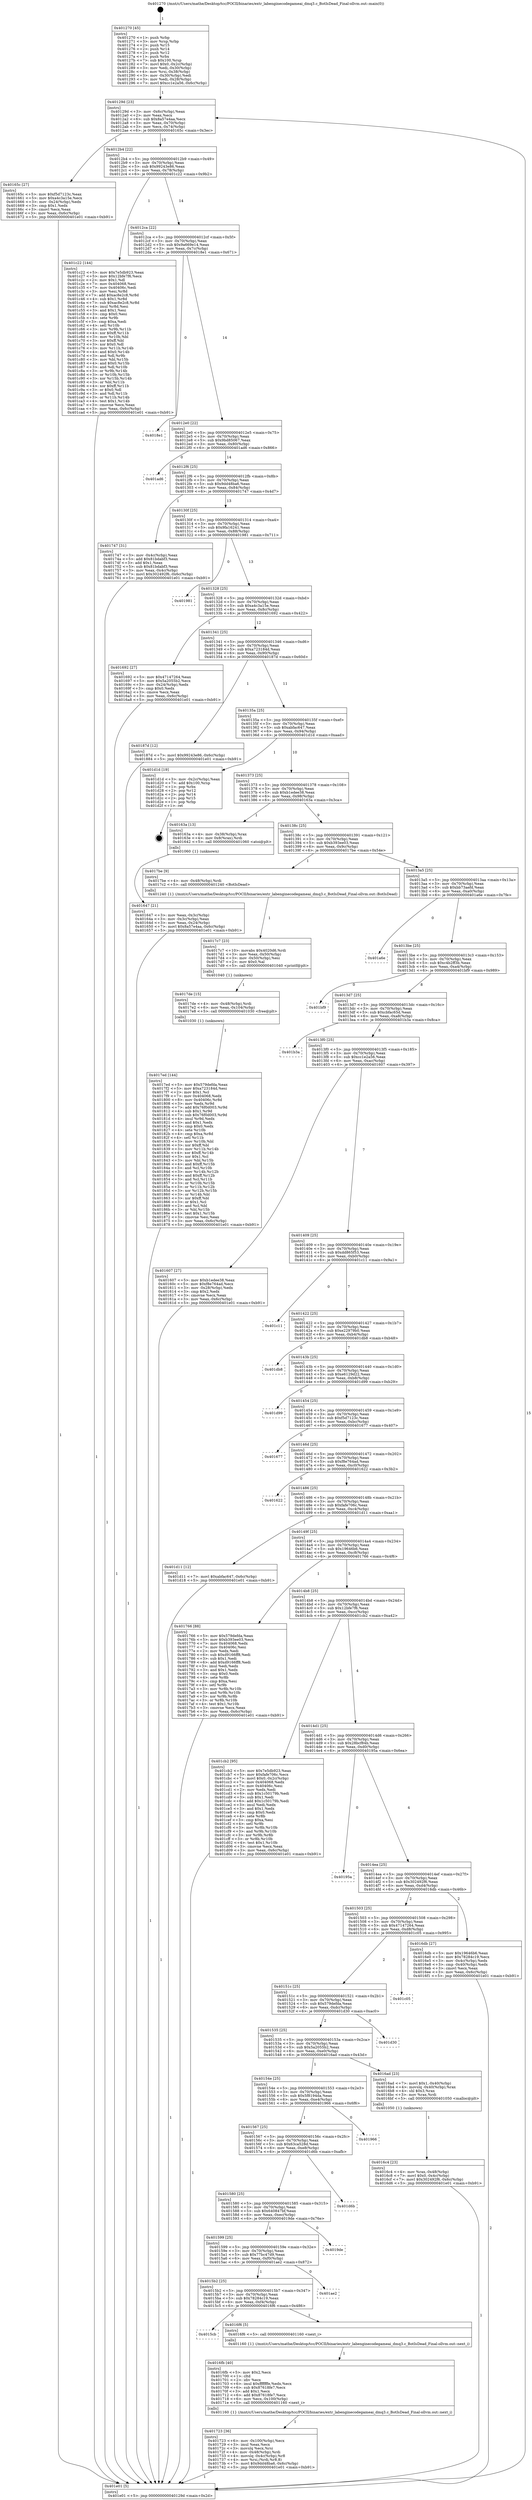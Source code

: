 digraph "0x401270" {
  label = "0x401270 (/mnt/c/Users/mathe/Desktop/tcc/POCII/binaries/extr_labenginecodegameai_dmq3.c_BotIsDead_Final-ollvm.out::main(0))"
  labelloc = "t"
  node[shape=record]

  Entry [label="",width=0.3,height=0.3,shape=circle,fillcolor=black,style=filled]
  "0x40129d" [label="{
     0x40129d [23]\l
     | [instrs]\l
     &nbsp;&nbsp;0x40129d \<+3\>: mov -0x6c(%rbp),%eax\l
     &nbsp;&nbsp;0x4012a0 \<+2\>: mov %eax,%ecx\l
     &nbsp;&nbsp;0x4012a2 \<+6\>: sub $0x8a57e4aa,%ecx\l
     &nbsp;&nbsp;0x4012a8 \<+3\>: mov %eax,-0x70(%rbp)\l
     &nbsp;&nbsp;0x4012ab \<+3\>: mov %ecx,-0x74(%rbp)\l
     &nbsp;&nbsp;0x4012ae \<+6\>: je 000000000040165c \<main+0x3ec\>\l
  }"]
  "0x40165c" [label="{
     0x40165c [27]\l
     | [instrs]\l
     &nbsp;&nbsp;0x40165c \<+5\>: mov $0xf5d7123c,%eax\l
     &nbsp;&nbsp;0x401661 \<+5\>: mov $0xa4c3a15e,%ecx\l
     &nbsp;&nbsp;0x401666 \<+3\>: mov -0x24(%rbp),%edx\l
     &nbsp;&nbsp;0x401669 \<+3\>: cmp $0x1,%edx\l
     &nbsp;&nbsp;0x40166c \<+3\>: cmovl %ecx,%eax\l
     &nbsp;&nbsp;0x40166f \<+3\>: mov %eax,-0x6c(%rbp)\l
     &nbsp;&nbsp;0x401672 \<+5\>: jmp 0000000000401e01 \<main+0xb91\>\l
  }"]
  "0x4012b4" [label="{
     0x4012b4 [22]\l
     | [instrs]\l
     &nbsp;&nbsp;0x4012b4 \<+5\>: jmp 00000000004012b9 \<main+0x49\>\l
     &nbsp;&nbsp;0x4012b9 \<+3\>: mov -0x70(%rbp),%eax\l
     &nbsp;&nbsp;0x4012bc \<+5\>: sub $0x99243e86,%eax\l
     &nbsp;&nbsp;0x4012c1 \<+3\>: mov %eax,-0x78(%rbp)\l
     &nbsp;&nbsp;0x4012c4 \<+6\>: je 0000000000401c22 \<main+0x9b2\>\l
  }"]
  Exit [label="",width=0.3,height=0.3,shape=circle,fillcolor=black,style=filled,peripheries=2]
  "0x401c22" [label="{
     0x401c22 [144]\l
     | [instrs]\l
     &nbsp;&nbsp;0x401c22 \<+5\>: mov $0x7e5db923,%eax\l
     &nbsp;&nbsp;0x401c27 \<+5\>: mov $0x12bfe7f6,%ecx\l
     &nbsp;&nbsp;0x401c2c \<+2\>: mov $0x1,%dl\l
     &nbsp;&nbsp;0x401c2e \<+7\>: mov 0x404068,%esi\l
     &nbsp;&nbsp;0x401c35 \<+7\>: mov 0x40406c,%edi\l
     &nbsp;&nbsp;0x401c3c \<+3\>: mov %esi,%r8d\l
     &nbsp;&nbsp;0x401c3f \<+7\>: add $0xac8e2c8,%r8d\l
     &nbsp;&nbsp;0x401c46 \<+4\>: sub $0x1,%r8d\l
     &nbsp;&nbsp;0x401c4a \<+7\>: sub $0xac8e2c8,%r8d\l
     &nbsp;&nbsp;0x401c51 \<+4\>: imul %r8d,%esi\l
     &nbsp;&nbsp;0x401c55 \<+3\>: and $0x1,%esi\l
     &nbsp;&nbsp;0x401c58 \<+3\>: cmp $0x0,%esi\l
     &nbsp;&nbsp;0x401c5b \<+4\>: sete %r9b\l
     &nbsp;&nbsp;0x401c5f \<+3\>: cmp $0xa,%edi\l
     &nbsp;&nbsp;0x401c62 \<+4\>: setl %r10b\l
     &nbsp;&nbsp;0x401c66 \<+3\>: mov %r9b,%r11b\l
     &nbsp;&nbsp;0x401c69 \<+4\>: xor $0xff,%r11b\l
     &nbsp;&nbsp;0x401c6d \<+3\>: mov %r10b,%bl\l
     &nbsp;&nbsp;0x401c70 \<+3\>: xor $0xff,%bl\l
     &nbsp;&nbsp;0x401c73 \<+3\>: xor $0x0,%dl\l
     &nbsp;&nbsp;0x401c76 \<+3\>: mov %r11b,%r14b\l
     &nbsp;&nbsp;0x401c79 \<+4\>: and $0x0,%r14b\l
     &nbsp;&nbsp;0x401c7d \<+3\>: and %dl,%r9b\l
     &nbsp;&nbsp;0x401c80 \<+3\>: mov %bl,%r15b\l
     &nbsp;&nbsp;0x401c83 \<+4\>: and $0x0,%r15b\l
     &nbsp;&nbsp;0x401c87 \<+3\>: and %dl,%r10b\l
     &nbsp;&nbsp;0x401c8a \<+3\>: or %r9b,%r14b\l
     &nbsp;&nbsp;0x401c8d \<+3\>: or %r10b,%r15b\l
     &nbsp;&nbsp;0x401c90 \<+3\>: xor %r15b,%r14b\l
     &nbsp;&nbsp;0x401c93 \<+3\>: or %bl,%r11b\l
     &nbsp;&nbsp;0x401c96 \<+4\>: xor $0xff,%r11b\l
     &nbsp;&nbsp;0x401c9a \<+3\>: or $0x0,%dl\l
     &nbsp;&nbsp;0x401c9d \<+3\>: and %dl,%r11b\l
     &nbsp;&nbsp;0x401ca0 \<+3\>: or %r11b,%r14b\l
     &nbsp;&nbsp;0x401ca3 \<+4\>: test $0x1,%r14b\l
     &nbsp;&nbsp;0x401ca7 \<+3\>: cmovne %ecx,%eax\l
     &nbsp;&nbsp;0x401caa \<+3\>: mov %eax,-0x6c(%rbp)\l
     &nbsp;&nbsp;0x401cad \<+5\>: jmp 0000000000401e01 \<main+0xb91\>\l
  }"]
  "0x4012ca" [label="{
     0x4012ca [22]\l
     | [instrs]\l
     &nbsp;&nbsp;0x4012ca \<+5\>: jmp 00000000004012cf \<main+0x5f\>\l
     &nbsp;&nbsp;0x4012cf \<+3\>: mov -0x70(%rbp),%eax\l
     &nbsp;&nbsp;0x4012d2 \<+5\>: sub $0x9a669e14,%eax\l
     &nbsp;&nbsp;0x4012d7 \<+3\>: mov %eax,-0x7c(%rbp)\l
     &nbsp;&nbsp;0x4012da \<+6\>: je 00000000004018e1 \<main+0x671\>\l
  }"]
  "0x4017ed" [label="{
     0x4017ed [144]\l
     | [instrs]\l
     &nbsp;&nbsp;0x4017ed \<+5\>: mov $0x579defda,%eax\l
     &nbsp;&nbsp;0x4017f2 \<+5\>: mov $0xa723184d,%esi\l
     &nbsp;&nbsp;0x4017f7 \<+2\>: mov $0x1,%cl\l
     &nbsp;&nbsp;0x4017f9 \<+7\>: mov 0x404068,%edx\l
     &nbsp;&nbsp;0x401800 \<+8\>: mov 0x40406c,%r8d\l
     &nbsp;&nbsp;0x401808 \<+3\>: mov %edx,%r9d\l
     &nbsp;&nbsp;0x40180b \<+7\>: add $0x76f0d003,%r9d\l
     &nbsp;&nbsp;0x401812 \<+4\>: sub $0x1,%r9d\l
     &nbsp;&nbsp;0x401816 \<+7\>: sub $0x76f0d003,%r9d\l
     &nbsp;&nbsp;0x40181d \<+4\>: imul %r9d,%edx\l
     &nbsp;&nbsp;0x401821 \<+3\>: and $0x1,%edx\l
     &nbsp;&nbsp;0x401824 \<+3\>: cmp $0x0,%edx\l
     &nbsp;&nbsp;0x401827 \<+4\>: sete %r10b\l
     &nbsp;&nbsp;0x40182b \<+4\>: cmp $0xa,%r8d\l
     &nbsp;&nbsp;0x40182f \<+4\>: setl %r11b\l
     &nbsp;&nbsp;0x401833 \<+3\>: mov %r10b,%bl\l
     &nbsp;&nbsp;0x401836 \<+3\>: xor $0xff,%bl\l
     &nbsp;&nbsp;0x401839 \<+3\>: mov %r11b,%r14b\l
     &nbsp;&nbsp;0x40183c \<+4\>: xor $0xff,%r14b\l
     &nbsp;&nbsp;0x401840 \<+3\>: xor $0x1,%cl\l
     &nbsp;&nbsp;0x401843 \<+3\>: mov %bl,%r15b\l
     &nbsp;&nbsp;0x401846 \<+4\>: and $0xff,%r15b\l
     &nbsp;&nbsp;0x40184a \<+3\>: and %cl,%r10b\l
     &nbsp;&nbsp;0x40184d \<+3\>: mov %r14b,%r12b\l
     &nbsp;&nbsp;0x401850 \<+4\>: and $0xff,%r12b\l
     &nbsp;&nbsp;0x401854 \<+3\>: and %cl,%r11b\l
     &nbsp;&nbsp;0x401857 \<+3\>: or %r10b,%r15b\l
     &nbsp;&nbsp;0x40185a \<+3\>: or %r11b,%r12b\l
     &nbsp;&nbsp;0x40185d \<+3\>: xor %r12b,%r15b\l
     &nbsp;&nbsp;0x401860 \<+3\>: or %r14b,%bl\l
     &nbsp;&nbsp;0x401863 \<+3\>: xor $0xff,%bl\l
     &nbsp;&nbsp;0x401866 \<+3\>: or $0x1,%cl\l
     &nbsp;&nbsp;0x401869 \<+2\>: and %cl,%bl\l
     &nbsp;&nbsp;0x40186b \<+3\>: or %bl,%r15b\l
     &nbsp;&nbsp;0x40186e \<+4\>: test $0x1,%r15b\l
     &nbsp;&nbsp;0x401872 \<+3\>: cmovne %esi,%eax\l
     &nbsp;&nbsp;0x401875 \<+3\>: mov %eax,-0x6c(%rbp)\l
     &nbsp;&nbsp;0x401878 \<+5\>: jmp 0000000000401e01 \<main+0xb91\>\l
  }"]
  "0x4018e1" [label="{
     0x4018e1\l
  }", style=dashed]
  "0x4012e0" [label="{
     0x4012e0 [22]\l
     | [instrs]\l
     &nbsp;&nbsp;0x4012e0 \<+5\>: jmp 00000000004012e5 \<main+0x75\>\l
     &nbsp;&nbsp;0x4012e5 \<+3\>: mov -0x70(%rbp),%eax\l
     &nbsp;&nbsp;0x4012e8 \<+5\>: sub $0x9bd85067,%eax\l
     &nbsp;&nbsp;0x4012ed \<+3\>: mov %eax,-0x80(%rbp)\l
     &nbsp;&nbsp;0x4012f0 \<+6\>: je 0000000000401ad6 \<main+0x866\>\l
  }"]
  "0x4017de" [label="{
     0x4017de [15]\l
     | [instrs]\l
     &nbsp;&nbsp;0x4017de \<+4\>: mov -0x48(%rbp),%rdi\l
     &nbsp;&nbsp;0x4017e2 \<+6\>: mov %eax,-0x104(%rbp)\l
     &nbsp;&nbsp;0x4017e8 \<+5\>: call 0000000000401030 \<free@plt\>\l
     | [calls]\l
     &nbsp;&nbsp;0x401030 \{1\} (unknown)\l
  }"]
  "0x401ad6" [label="{
     0x401ad6\l
  }", style=dashed]
  "0x4012f6" [label="{
     0x4012f6 [25]\l
     | [instrs]\l
     &nbsp;&nbsp;0x4012f6 \<+5\>: jmp 00000000004012fb \<main+0x8b\>\l
     &nbsp;&nbsp;0x4012fb \<+3\>: mov -0x70(%rbp),%eax\l
     &nbsp;&nbsp;0x4012fe \<+5\>: sub $0x9dd48ba6,%eax\l
     &nbsp;&nbsp;0x401303 \<+6\>: mov %eax,-0x84(%rbp)\l
     &nbsp;&nbsp;0x401309 \<+6\>: je 0000000000401747 \<main+0x4d7\>\l
  }"]
  "0x4017c7" [label="{
     0x4017c7 [23]\l
     | [instrs]\l
     &nbsp;&nbsp;0x4017c7 \<+10\>: movabs $0x4020d6,%rdi\l
     &nbsp;&nbsp;0x4017d1 \<+3\>: mov %eax,-0x50(%rbp)\l
     &nbsp;&nbsp;0x4017d4 \<+3\>: mov -0x50(%rbp),%esi\l
     &nbsp;&nbsp;0x4017d7 \<+2\>: mov $0x0,%al\l
     &nbsp;&nbsp;0x4017d9 \<+5\>: call 0000000000401040 \<printf@plt\>\l
     | [calls]\l
     &nbsp;&nbsp;0x401040 \{1\} (unknown)\l
  }"]
  "0x401747" [label="{
     0x401747 [31]\l
     | [instrs]\l
     &nbsp;&nbsp;0x401747 \<+3\>: mov -0x4c(%rbp),%eax\l
     &nbsp;&nbsp;0x40174a \<+5\>: add $0x81bdabf3,%eax\l
     &nbsp;&nbsp;0x40174f \<+3\>: add $0x1,%eax\l
     &nbsp;&nbsp;0x401752 \<+5\>: sub $0x81bdabf3,%eax\l
     &nbsp;&nbsp;0x401757 \<+3\>: mov %eax,-0x4c(%rbp)\l
     &nbsp;&nbsp;0x40175a \<+7\>: movl $0x302492f6,-0x6c(%rbp)\l
     &nbsp;&nbsp;0x401761 \<+5\>: jmp 0000000000401e01 \<main+0xb91\>\l
  }"]
  "0x40130f" [label="{
     0x40130f [25]\l
     | [instrs]\l
     &nbsp;&nbsp;0x40130f \<+5\>: jmp 0000000000401314 \<main+0xa4\>\l
     &nbsp;&nbsp;0x401314 \<+3\>: mov -0x70(%rbp),%eax\l
     &nbsp;&nbsp;0x401317 \<+5\>: sub $0x9fa16241,%eax\l
     &nbsp;&nbsp;0x40131c \<+6\>: mov %eax,-0x88(%rbp)\l
     &nbsp;&nbsp;0x401322 \<+6\>: je 0000000000401981 \<main+0x711\>\l
  }"]
  "0x401723" [label="{
     0x401723 [36]\l
     | [instrs]\l
     &nbsp;&nbsp;0x401723 \<+6\>: mov -0x100(%rbp),%ecx\l
     &nbsp;&nbsp;0x401729 \<+3\>: imul %eax,%ecx\l
     &nbsp;&nbsp;0x40172c \<+3\>: movslq %ecx,%rsi\l
     &nbsp;&nbsp;0x40172f \<+4\>: mov -0x48(%rbp),%rdi\l
     &nbsp;&nbsp;0x401733 \<+4\>: movslq -0x4c(%rbp),%r8\l
     &nbsp;&nbsp;0x401737 \<+4\>: mov %rsi,(%rdi,%r8,8)\l
     &nbsp;&nbsp;0x40173b \<+7\>: movl $0x9dd48ba6,-0x6c(%rbp)\l
     &nbsp;&nbsp;0x401742 \<+5\>: jmp 0000000000401e01 \<main+0xb91\>\l
  }"]
  "0x401981" [label="{
     0x401981\l
  }", style=dashed]
  "0x401328" [label="{
     0x401328 [25]\l
     | [instrs]\l
     &nbsp;&nbsp;0x401328 \<+5\>: jmp 000000000040132d \<main+0xbd\>\l
     &nbsp;&nbsp;0x40132d \<+3\>: mov -0x70(%rbp),%eax\l
     &nbsp;&nbsp;0x401330 \<+5\>: sub $0xa4c3a15e,%eax\l
     &nbsp;&nbsp;0x401335 \<+6\>: mov %eax,-0x8c(%rbp)\l
     &nbsp;&nbsp;0x40133b \<+6\>: je 0000000000401692 \<main+0x422\>\l
  }"]
  "0x4016fb" [label="{
     0x4016fb [40]\l
     | [instrs]\l
     &nbsp;&nbsp;0x4016fb \<+5\>: mov $0x2,%ecx\l
     &nbsp;&nbsp;0x401700 \<+1\>: cltd\l
     &nbsp;&nbsp;0x401701 \<+2\>: idiv %ecx\l
     &nbsp;&nbsp;0x401703 \<+6\>: imul $0xfffffffe,%edx,%ecx\l
     &nbsp;&nbsp;0x401709 \<+6\>: sub $0x87618fe7,%ecx\l
     &nbsp;&nbsp;0x40170f \<+3\>: add $0x1,%ecx\l
     &nbsp;&nbsp;0x401712 \<+6\>: add $0x87618fe7,%ecx\l
     &nbsp;&nbsp;0x401718 \<+6\>: mov %ecx,-0x100(%rbp)\l
     &nbsp;&nbsp;0x40171e \<+5\>: call 0000000000401160 \<next_i\>\l
     | [calls]\l
     &nbsp;&nbsp;0x401160 \{1\} (/mnt/c/Users/mathe/Desktop/tcc/POCII/binaries/extr_labenginecodegameai_dmq3.c_BotIsDead_Final-ollvm.out::next_i)\l
  }"]
  "0x401692" [label="{
     0x401692 [27]\l
     | [instrs]\l
     &nbsp;&nbsp;0x401692 \<+5\>: mov $0x47147264,%eax\l
     &nbsp;&nbsp;0x401697 \<+5\>: mov $0x5a2055b2,%ecx\l
     &nbsp;&nbsp;0x40169c \<+3\>: mov -0x24(%rbp),%edx\l
     &nbsp;&nbsp;0x40169f \<+3\>: cmp $0x0,%edx\l
     &nbsp;&nbsp;0x4016a2 \<+3\>: cmove %ecx,%eax\l
     &nbsp;&nbsp;0x4016a5 \<+3\>: mov %eax,-0x6c(%rbp)\l
     &nbsp;&nbsp;0x4016a8 \<+5\>: jmp 0000000000401e01 \<main+0xb91\>\l
  }"]
  "0x401341" [label="{
     0x401341 [25]\l
     | [instrs]\l
     &nbsp;&nbsp;0x401341 \<+5\>: jmp 0000000000401346 \<main+0xd6\>\l
     &nbsp;&nbsp;0x401346 \<+3\>: mov -0x70(%rbp),%eax\l
     &nbsp;&nbsp;0x401349 \<+5\>: sub $0xa723184d,%eax\l
     &nbsp;&nbsp;0x40134e \<+6\>: mov %eax,-0x90(%rbp)\l
     &nbsp;&nbsp;0x401354 \<+6\>: je 000000000040187d \<main+0x60d\>\l
  }"]
  "0x4015cb" [label="{
     0x4015cb\l
  }", style=dashed]
  "0x40187d" [label="{
     0x40187d [12]\l
     | [instrs]\l
     &nbsp;&nbsp;0x40187d \<+7\>: movl $0x99243e86,-0x6c(%rbp)\l
     &nbsp;&nbsp;0x401884 \<+5\>: jmp 0000000000401e01 \<main+0xb91\>\l
  }"]
  "0x40135a" [label="{
     0x40135a [25]\l
     | [instrs]\l
     &nbsp;&nbsp;0x40135a \<+5\>: jmp 000000000040135f \<main+0xef\>\l
     &nbsp;&nbsp;0x40135f \<+3\>: mov -0x70(%rbp),%eax\l
     &nbsp;&nbsp;0x401362 \<+5\>: sub $0xabfac647,%eax\l
     &nbsp;&nbsp;0x401367 \<+6\>: mov %eax,-0x94(%rbp)\l
     &nbsp;&nbsp;0x40136d \<+6\>: je 0000000000401d1d \<main+0xaad\>\l
  }"]
  "0x4016f6" [label="{
     0x4016f6 [5]\l
     | [instrs]\l
     &nbsp;&nbsp;0x4016f6 \<+5\>: call 0000000000401160 \<next_i\>\l
     | [calls]\l
     &nbsp;&nbsp;0x401160 \{1\} (/mnt/c/Users/mathe/Desktop/tcc/POCII/binaries/extr_labenginecodegameai_dmq3.c_BotIsDead_Final-ollvm.out::next_i)\l
  }"]
  "0x401d1d" [label="{
     0x401d1d [19]\l
     | [instrs]\l
     &nbsp;&nbsp;0x401d1d \<+3\>: mov -0x2c(%rbp),%eax\l
     &nbsp;&nbsp;0x401d20 \<+7\>: add $0x100,%rsp\l
     &nbsp;&nbsp;0x401d27 \<+1\>: pop %rbx\l
     &nbsp;&nbsp;0x401d28 \<+2\>: pop %r12\l
     &nbsp;&nbsp;0x401d2a \<+2\>: pop %r14\l
     &nbsp;&nbsp;0x401d2c \<+2\>: pop %r15\l
     &nbsp;&nbsp;0x401d2e \<+1\>: pop %rbp\l
     &nbsp;&nbsp;0x401d2f \<+1\>: ret\l
  }"]
  "0x401373" [label="{
     0x401373 [25]\l
     | [instrs]\l
     &nbsp;&nbsp;0x401373 \<+5\>: jmp 0000000000401378 \<main+0x108\>\l
     &nbsp;&nbsp;0x401378 \<+3\>: mov -0x70(%rbp),%eax\l
     &nbsp;&nbsp;0x40137b \<+5\>: sub $0xb1edee38,%eax\l
     &nbsp;&nbsp;0x401380 \<+6\>: mov %eax,-0x98(%rbp)\l
     &nbsp;&nbsp;0x401386 \<+6\>: je 000000000040163a \<main+0x3ca\>\l
  }"]
  "0x4015b2" [label="{
     0x4015b2 [25]\l
     | [instrs]\l
     &nbsp;&nbsp;0x4015b2 \<+5\>: jmp 00000000004015b7 \<main+0x347\>\l
     &nbsp;&nbsp;0x4015b7 \<+3\>: mov -0x70(%rbp),%eax\l
     &nbsp;&nbsp;0x4015ba \<+5\>: sub $0x78284c19,%eax\l
     &nbsp;&nbsp;0x4015bf \<+6\>: mov %eax,-0xf4(%rbp)\l
     &nbsp;&nbsp;0x4015c5 \<+6\>: je 00000000004016f6 \<main+0x486\>\l
  }"]
  "0x40163a" [label="{
     0x40163a [13]\l
     | [instrs]\l
     &nbsp;&nbsp;0x40163a \<+4\>: mov -0x38(%rbp),%rax\l
     &nbsp;&nbsp;0x40163e \<+4\>: mov 0x8(%rax),%rdi\l
     &nbsp;&nbsp;0x401642 \<+5\>: call 0000000000401060 \<atoi@plt\>\l
     | [calls]\l
     &nbsp;&nbsp;0x401060 \{1\} (unknown)\l
  }"]
  "0x40138c" [label="{
     0x40138c [25]\l
     | [instrs]\l
     &nbsp;&nbsp;0x40138c \<+5\>: jmp 0000000000401391 \<main+0x121\>\l
     &nbsp;&nbsp;0x401391 \<+3\>: mov -0x70(%rbp),%eax\l
     &nbsp;&nbsp;0x401394 \<+5\>: sub $0xb393ee03,%eax\l
     &nbsp;&nbsp;0x401399 \<+6\>: mov %eax,-0x9c(%rbp)\l
     &nbsp;&nbsp;0x40139f \<+6\>: je 00000000004017be \<main+0x54e\>\l
  }"]
  "0x401ae2" [label="{
     0x401ae2\l
  }", style=dashed]
  "0x4017be" [label="{
     0x4017be [9]\l
     | [instrs]\l
     &nbsp;&nbsp;0x4017be \<+4\>: mov -0x48(%rbp),%rdi\l
     &nbsp;&nbsp;0x4017c2 \<+5\>: call 0000000000401240 \<BotIsDead\>\l
     | [calls]\l
     &nbsp;&nbsp;0x401240 \{1\} (/mnt/c/Users/mathe/Desktop/tcc/POCII/binaries/extr_labenginecodegameai_dmq3.c_BotIsDead_Final-ollvm.out::BotIsDead)\l
  }"]
  "0x4013a5" [label="{
     0x4013a5 [25]\l
     | [instrs]\l
     &nbsp;&nbsp;0x4013a5 \<+5\>: jmp 00000000004013aa \<main+0x13a\>\l
     &nbsp;&nbsp;0x4013aa \<+3\>: mov -0x70(%rbp),%eax\l
     &nbsp;&nbsp;0x4013ad \<+5\>: sub $0xbb73aefd,%eax\l
     &nbsp;&nbsp;0x4013b2 \<+6\>: mov %eax,-0xa0(%rbp)\l
     &nbsp;&nbsp;0x4013b8 \<+6\>: je 0000000000401a6e \<main+0x7fe\>\l
  }"]
  "0x401599" [label="{
     0x401599 [25]\l
     | [instrs]\l
     &nbsp;&nbsp;0x401599 \<+5\>: jmp 000000000040159e \<main+0x32e\>\l
     &nbsp;&nbsp;0x40159e \<+3\>: mov -0x70(%rbp),%eax\l
     &nbsp;&nbsp;0x4015a1 \<+5\>: sub $0x77bc47d9,%eax\l
     &nbsp;&nbsp;0x4015a6 \<+6\>: mov %eax,-0xf0(%rbp)\l
     &nbsp;&nbsp;0x4015ac \<+6\>: je 0000000000401ae2 \<main+0x872\>\l
  }"]
  "0x401a6e" [label="{
     0x401a6e\l
  }", style=dashed]
  "0x4013be" [label="{
     0x4013be [25]\l
     | [instrs]\l
     &nbsp;&nbsp;0x4013be \<+5\>: jmp 00000000004013c3 \<main+0x153\>\l
     &nbsp;&nbsp;0x4013c3 \<+3\>: mov -0x70(%rbp),%eax\l
     &nbsp;&nbsp;0x4013c6 \<+5\>: sub $0xc4b2ff3b,%eax\l
     &nbsp;&nbsp;0x4013cb \<+6\>: mov %eax,-0xa4(%rbp)\l
     &nbsp;&nbsp;0x4013d1 \<+6\>: je 0000000000401bf9 \<main+0x989\>\l
  }"]
  "0x4019de" [label="{
     0x4019de\l
  }", style=dashed]
  "0x401bf9" [label="{
     0x401bf9\l
  }", style=dashed]
  "0x4013d7" [label="{
     0x4013d7 [25]\l
     | [instrs]\l
     &nbsp;&nbsp;0x4013d7 \<+5\>: jmp 00000000004013dc \<main+0x16c\>\l
     &nbsp;&nbsp;0x4013dc \<+3\>: mov -0x70(%rbp),%eax\l
     &nbsp;&nbsp;0x4013df \<+5\>: sub $0xcbfac65d,%eax\l
     &nbsp;&nbsp;0x4013e4 \<+6\>: mov %eax,-0xa8(%rbp)\l
     &nbsp;&nbsp;0x4013ea \<+6\>: je 0000000000401b3a \<main+0x8ca\>\l
  }"]
  "0x401580" [label="{
     0x401580 [25]\l
     | [instrs]\l
     &nbsp;&nbsp;0x401580 \<+5\>: jmp 0000000000401585 \<main+0x315\>\l
     &nbsp;&nbsp;0x401585 \<+3\>: mov -0x70(%rbp),%eax\l
     &nbsp;&nbsp;0x401588 \<+5\>: sub $0x640847bf,%eax\l
     &nbsp;&nbsp;0x40158d \<+6\>: mov %eax,-0xec(%rbp)\l
     &nbsp;&nbsp;0x401593 \<+6\>: je 00000000004019de \<main+0x76e\>\l
  }"]
  "0x401b3a" [label="{
     0x401b3a\l
  }", style=dashed]
  "0x4013f0" [label="{
     0x4013f0 [25]\l
     | [instrs]\l
     &nbsp;&nbsp;0x4013f0 \<+5\>: jmp 00000000004013f5 \<main+0x185\>\l
     &nbsp;&nbsp;0x4013f5 \<+3\>: mov -0x70(%rbp),%eax\l
     &nbsp;&nbsp;0x4013f8 \<+5\>: sub $0xcc1e2a56,%eax\l
     &nbsp;&nbsp;0x4013fd \<+6\>: mov %eax,-0xac(%rbp)\l
     &nbsp;&nbsp;0x401403 \<+6\>: je 0000000000401607 \<main+0x397\>\l
  }"]
  "0x401d6b" [label="{
     0x401d6b\l
  }", style=dashed]
  "0x401607" [label="{
     0x401607 [27]\l
     | [instrs]\l
     &nbsp;&nbsp;0x401607 \<+5\>: mov $0xb1edee38,%eax\l
     &nbsp;&nbsp;0x40160c \<+5\>: mov $0xf8e764ad,%ecx\l
     &nbsp;&nbsp;0x401611 \<+3\>: mov -0x28(%rbp),%edx\l
     &nbsp;&nbsp;0x401614 \<+3\>: cmp $0x2,%edx\l
     &nbsp;&nbsp;0x401617 \<+3\>: cmovne %ecx,%eax\l
     &nbsp;&nbsp;0x40161a \<+3\>: mov %eax,-0x6c(%rbp)\l
     &nbsp;&nbsp;0x40161d \<+5\>: jmp 0000000000401e01 \<main+0xb91\>\l
  }"]
  "0x401409" [label="{
     0x401409 [25]\l
     | [instrs]\l
     &nbsp;&nbsp;0x401409 \<+5\>: jmp 000000000040140e \<main+0x19e\>\l
     &nbsp;&nbsp;0x40140e \<+3\>: mov -0x70(%rbp),%eax\l
     &nbsp;&nbsp;0x401411 \<+5\>: sub $0xdd865f53,%eax\l
     &nbsp;&nbsp;0x401416 \<+6\>: mov %eax,-0xb0(%rbp)\l
     &nbsp;&nbsp;0x40141c \<+6\>: je 0000000000401c11 \<main+0x9a1\>\l
  }"]
  "0x401e01" [label="{
     0x401e01 [5]\l
     | [instrs]\l
     &nbsp;&nbsp;0x401e01 \<+5\>: jmp 000000000040129d \<main+0x2d\>\l
  }"]
  "0x401270" [label="{
     0x401270 [45]\l
     | [instrs]\l
     &nbsp;&nbsp;0x401270 \<+1\>: push %rbp\l
     &nbsp;&nbsp;0x401271 \<+3\>: mov %rsp,%rbp\l
     &nbsp;&nbsp;0x401274 \<+2\>: push %r15\l
     &nbsp;&nbsp;0x401276 \<+2\>: push %r14\l
     &nbsp;&nbsp;0x401278 \<+2\>: push %r12\l
     &nbsp;&nbsp;0x40127a \<+1\>: push %rbx\l
     &nbsp;&nbsp;0x40127b \<+7\>: sub $0x100,%rsp\l
     &nbsp;&nbsp;0x401282 \<+7\>: movl $0x0,-0x2c(%rbp)\l
     &nbsp;&nbsp;0x401289 \<+3\>: mov %edi,-0x30(%rbp)\l
     &nbsp;&nbsp;0x40128c \<+4\>: mov %rsi,-0x38(%rbp)\l
     &nbsp;&nbsp;0x401290 \<+3\>: mov -0x30(%rbp),%edi\l
     &nbsp;&nbsp;0x401293 \<+3\>: mov %edi,-0x28(%rbp)\l
     &nbsp;&nbsp;0x401296 \<+7\>: movl $0xcc1e2a56,-0x6c(%rbp)\l
  }"]
  "0x401647" [label="{
     0x401647 [21]\l
     | [instrs]\l
     &nbsp;&nbsp;0x401647 \<+3\>: mov %eax,-0x3c(%rbp)\l
     &nbsp;&nbsp;0x40164a \<+3\>: mov -0x3c(%rbp),%eax\l
     &nbsp;&nbsp;0x40164d \<+3\>: mov %eax,-0x24(%rbp)\l
     &nbsp;&nbsp;0x401650 \<+7\>: movl $0x8a57e4aa,-0x6c(%rbp)\l
     &nbsp;&nbsp;0x401657 \<+5\>: jmp 0000000000401e01 \<main+0xb91\>\l
  }"]
  "0x401567" [label="{
     0x401567 [25]\l
     | [instrs]\l
     &nbsp;&nbsp;0x401567 \<+5\>: jmp 000000000040156c \<main+0x2fc\>\l
     &nbsp;&nbsp;0x40156c \<+3\>: mov -0x70(%rbp),%eax\l
     &nbsp;&nbsp;0x40156f \<+5\>: sub $0x63ca528d,%eax\l
     &nbsp;&nbsp;0x401574 \<+6\>: mov %eax,-0xe8(%rbp)\l
     &nbsp;&nbsp;0x40157a \<+6\>: je 0000000000401d6b \<main+0xafb\>\l
  }"]
  "0x401c11" [label="{
     0x401c11\l
  }", style=dashed]
  "0x401422" [label="{
     0x401422 [25]\l
     | [instrs]\l
     &nbsp;&nbsp;0x401422 \<+5\>: jmp 0000000000401427 \<main+0x1b7\>\l
     &nbsp;&nbsp;0x401427 \<+3\>: mov -0x70(%rbp),%eax\l
     &nbsp;&nbsp;0x40142a \<+5\>: sub $0xe22979b0,%eax\l
     &nbsp;&nbsp;0x40142f \<+6\>: mov %eax,-0xb4(%rbp)\l
     &nbsp;&nbsp;0x401435 \<+6\>: je 0000000000401db8 \<main+0xb48\>\l
  }"]
  "0x401966" [label="{
     0x401966\l
  }", style=dashed]
  "0x401db8" [label="{
     0x401db8\l
  }", style=dashed]
  "0x40143b" [label="{
     0x40143b [25]\l
     | [instrs]\l
     &nbsp;&nbsp;0x40143b \<+5\>: jmp 0000000000401440 \<main+0x1d0\>\l
     &nbsp;&nbsp;0x401440 \<+3\>: mov -0x70(%rbp),%eax\l
     &nbsp;&nbsp;0x401443 \<+5\>: sub $0xe6129d22,%eax\l
     &nbsp;&nbsp;0x401448 \<+6\>: mov %eax,-0xb8(%rbp)\l
     &nbsp;&nbsp;0x40144e \<+6\>: je 0000000000401d99 \<main+0xb29\>\l
  }"]
  "0x4016c4" [label="{
     0x4016c4 [23]\l
     | [instrs]\l
     &nbsp;&nbsp;0x4016c4 \<+4\>: mov %rax,-0x48(%rbp)\l
     &nbsp;&nbsp;0x4016c8 \<+7\>: movl $0x0,-0x4c(%rbp)\l
     &nbsp;&nbsp;0x4016cf \<+7\>: movl $0x302492f6,-0x6c(%rbp)\l
     &nbsp;&nbsp;0x4016d6 \<+5\>: jmp 0000000000401e01 \<main+0xb91\>\l
  }"]
  "0x401d99" [label="{
     0x401d99\l
  }", style=dashed]
  "0x401454" [label="{
     0x401454 [25]\l
     | [instrs]\l
     &nbsp;&nbsp;0x401454 \<+5\>: jmp 0000000000401459 \<main+0x1e9\>\l
     &nbsp;&nbsp;0x401459 \<+3\>: mov -0x70(%rbp),%eax\l
     &nbsp;&nbsp;0x40145c \<+5\>: sub $0xf5d7123c,%eax\l
     &nbsp;&nbsp;0x401461 \<+6\>: mov %eax,-0xbc(%rbp)\l
     &nbsp;&nbsp;0x401467 \<+6\>: je 0000000000401677 \<main+0x407\>\l
  }"]
  "0x40154e" [label="{
     0x40154e [25]\l
     | [instrs]\l
     &nbsp;&nbsp;0x40154e \<+5\>: jmp 0000000000401553 \<main+0x2e3\>\l
     &nbsp;&nbsp;0x401553 \<+3\>: mov -0x70(%rbp),%eax\l
     &nbsp;&nbsp;0x401556 \<+5\>: sub $0x5f8194da,%eax\l
     &nbsp;&nbsp;0x40155b \<+6\>: mov %eax,-0xe4(%rbp)\l
     &nbsp;&nbsp;0x401561 \<+6\>: je 0000000000401966 \<main+0x6f6\>\l
  }"]
  "0x401677" [label="{
     0x401677\l
  }", style=dashed]
  "0x40146d" [label="{
     0x40146d [25]\l
     | [instrs]\l
     &nbsp;&nbsp;0x40146d \<+5\>: jmp 0000000000401472 \<main+0x202\>\l
     &nbsp;&nbsp;0x401472 \<+3\>: mov -0x70(%rbp),%eax\l
     &nbsp;&nbsp;0x401475 \<+5\>: sub $0xf8e764ad,%eax\l
     &nbsp;&nbsp;0x40147a \<+6\>: mov %eax,-0xc0(%rbp)\l
     &nbsp;&nbsp;0x401480 \<+6\>: je 0000000000401622 \<main+0x3b2\>\l
  }"]
  "0x4016ad" [label="{
     0x4016ad [23]\l
     | [instrs]\l
     &nbsp;&nbsp;0x4016ad \<+7\>: movl $0x1,-0x40(%rbp)\l
     &nbsp;&nbsp;0x4016b4 \<+4\>: movslq -0x40(%rbp),%rax\l
     &nbsp;&nbsp;0x4016b8 \<+4\>: shl $0x3,%rax\l
     &nbsp;&nbsp;0x4016bc \<+3\>: mov %rax,%rdi\l
     &nbsp;&nbsp;0x4016bf \<+5\>: call 0000000000401050 \<malloc@plt\>\l
     | [calls]\l
     &nbsp;&nbsp;0x401050 \{1\} (unknown)\l
  }"]
  "0x401622" [label="{
     0x401622\l
  }", style=dashed]
  "0x401486" [label="{
     0x401486 [25]\l
     | [instrs]\l
     &nbsp;&nbsp;0x401486 \<+5\>: jmp 000000000040148b \<main+0x21b\>\l
     &nbsp;&nbsp;0x40148b \<+3\>: mov -0x70(%rbp),%eax\l
     &nbsp;&nbsp;0x40148e \<+5\>: sub $0xfafe706c,%eax\l
     &nbsp;&nbsp;0x401493 \<+6\>: mov %eax,-0xc4(%rbp)\l
     &nbsp;&nbsp;0x401499 \<+6\>: je 0000000000401d11 \<main+0xaa1\>\l
  }"]
  "0x401535" [label="{
     0x401535 [25]\l
     | [instrs]\l
     &nbsp;&nbsp;0x401535 \<+5\>: jmp 000000000040153a \<main+0x2ca\>\l
     &nbsp;&nbsp;0x40153a \<+3\>: mov -0x70(%rbp),%eax\l
     &nbsp;&nbsp;0x40153d \<+5\>: sub $0x5a2055b2,%eax\l
     &nbsp;&nbsp;0x401542 \<+6\>: mov %eax,-0xe0(%rbp)\l
     &nbsp;&nbsp;0x401548 \<+6\>: je 00000000004016ad \<main+0x43d\>\l
  }"]
  "0x401d11" [label="{
     0x401d11 [12]\l
     | [instrs]\l
     &nbsp;&nbsp;0x401d11 \<+7\>: movl $0xabfac647,-0x6c(%rbp)\l
     &nbsp;&nbsp;0x401d18 \<+5\>: jmp 0000000000401e01 \<main+0xb91\>\l
  }"]
  "0x40149f" [label="{
     0x40149f [25]\l
     | [instrs]\l
     &nbsp;&nbsp;0x40149f \<+5\>: jmp 00000000004014a4 \<main+0x234\>\l
     &nbsp;&nbsp;0x4014a4 \<+3\>: mov -0x70(%rbp),%eax\l
     &nbsp;&nbsp;0x4014a7 \<+5\>: sub $0x19646b6,%eax\l
     &nbsp;&nbsp;0x4014ac \<+6\>: mov %eax,-0xc8(%rbp)\l
     &nbsp;&nbsp;0x4014b2 \<+6\>: je 0000000000401766 \<main+0x4f6\>\l
  }"]
  "0x401d30" [label="{
     0x401d30\l
  }", style=dashed]
  "0x401766" [label="{
     0x401766 [88]\l
     | [instrs]\l
     &nbsp;&nbsp;0x401766 \<+5\>: mov $0x579defda,%eax\l
     &nbsp;&nbsp;0x40176b \<+5\>: mov $0xb393ee03,%ecx\l
     &nbsp;&nbsp;0x401770 \<+7\>: mov 0x404068,%edx\l
     &nbsp;&nbsp;0x401777 \<+7\>: mov 0x40406c,%esi\l
     &nbsp;&nbsp;0x40177e \<+2\>: mov %edx,%edi\l
     &nbsp;&nbsp;0x401780 \<+6\>: sub $0xd9166ff8,%edi\l
     &nbsp;&nbsp;0x401786 \<+3\>: sub $0x1,%edi\l
     &nbsp;&nbsp;0x401789 \<+6\>: add $0xd9166ff8,%edi\l
     &nbsp;&nbsp;0x40178f \<+3\>: imul %edi,%edx\l
     &nbsp;&nbsp;0x401792 \<+3\>: and $0x1,%edx\l
     &nbsp;&nbsp;0x401795 \<+3\>: cmp $0x0,%edx\l
     &nbsp;&nbsp;0x401798 \<+4\>: sete %r8b\l
     &nbsp;&nbsp;0x40179c \<+3\>: cmp $0xa,%esi\l
     &nbsp;&nbsp;0x40179f \<+4\>: setl %r9b\l
     &nbsp;&nbsp;0x4017a3 \<+3\>: mov %r8b,%r10b\l
     &nbsp;&nbsp;0x4017a6 \<+3\>: and %r9b,%r10b\l
     &nbsp;&nbsp;0x4017a9 \<+3\>: xor %r9b,%r8b\l
     &nbsp;&nbsp;0x4017ac \<+3\>: or %r8b,%r10b\l
     &nbsp;&nbsp;0x4017af \<+4\>: test $0x1,%r10b\l
     &nbsp;&nbsp;0x4017b3 \<+3\>: cmovne %ecx,%eax\l
     &nbsp;&nbsp;0x4017b6 \<+3\>: mov %eax,-0x6c(%rbp)\l
     &nbsp;&nbsp;0x4017b9 \<+5\>: jmp 0000000000401e01 \<main+0xb91\>\l
  }"]
  "0x4014b8" [label="{
     0x4014b8 [25]\l
     | [instrs]\l
     &nbsp;&nbsp;0x4014b8 \<+5\>: jmp 00000000004014bd \<main+0x24d\>\l
     &nbsp;&nbsp;0x4014bd \<+3\>: mov -0x70(%rbp),%eax\l
     &nbsp;&nbsp;0x4014c0 \<+5\>: sub $0x12bfe7f6,%eax\l
     &nbsp;&nbsp;0x4014c5 \<+6\>: mov %eax,-0xcc(%rbp)\l
     &nbsp;&nbsp;0x4014cb \<+6\>: je 0000000000401cb2 \<main+0xa42\>\l
  }"]
  "0x40151c" [label="{
     0x40151c [25]\l
     | [instrs]\l
     &nbsp;&nbsp;0x40151c \<+5\>: jmp 0000000000401521 \<main+0x2b1\>\l
     &nbsp;&nbsp;0x401521 \<+3\>: mov -0x70(%rbp),%eax\l
     &nbsp;&nbsp;0x401524 \<+5\>: sub $0x579defda,%eax\l
     &nbsp;&nbsp;0x401529 \<+6\>: mov %eax,-0xdc(%rbp)\l
     &nbsp;&nbsp;0x40152f \<+6\>: je 0000000000401d30 \<main+0xac0\>\l
  }"]
  "0x401cb2" [label="{
     0x401cb2 [95]\l
     | [instrs]\l
     &nbsp;&nbsp;0x401cb2 \<+5\>: mov $0x7e5db923,%eax\l
     &nbsp;&nbsp;0x401cb7 \<+5\>: mov $0xfafe706c,%ecx\l
     &nbsp;&nbsp;0x401cbc \<+7\>: movl $0x0,-0x2c(%rbp)\l
     &nbsp;&nbsp;0x401cc3 \<+7\>: mov 0x404068,%edx\l
     &nbsp;&nbsp;0x401cca \<+7\>: mov 0x40406c,%esi\l
     &nbsp;&nbsp;0x401cd1 \<+2\>: mov %edx,%edi\l
     &nbsp;&nbsp;0x401cd3 \<+6\>: sub $0x1c50179b,%edi\l
     &nbsp;&nbsp;0x401cd9 \<+3\>: sub $0x1,%edi\l
     &nbsp;&nbsp;0x401cdc \<+6\>: add $0x1c50179b,%edi\l
     &nbsp;&nbsp;0x401ce2 \<+3\>: imul %edi,%edx\l
     &nbsp;&nbsp;0x401ce5 \<+3\>: and $0x1,%edx\l
     &nbsp;&nbsp;0x401ce8 \<+3\>: cmp $0x0,%edx\l
     &nbsp;&nbsp;0x401ceb \<+4\>: sete %r8b\l
     &nbsp;&nbsp;0x401cef \<+3\>: cmp $0xa,%esi\l
     &nbsp;&nbsp;0x401cf2 \<+4\>: setl %r9b\l
     &nbsp;&nbsp;0x401cf6 \<+3\>: mov %r8b,%r10b\l
     &nbsp;&nbsp;0x401cf9 \<+3\>: and %r9b,%r10b\l
     &nbsp;&nbsp;0x401cfc \<+3\>: xor %r9b,%r8b\l
     &nbsp;&nbsp;0x401cff \<+3\>: or %r8b,%r10b\l
     &nbsp;&nbsp;0x401d02 \<+4\>: test $0x1,%r10b\l
     &nbsp;&nbsp;0x401d06 \<+3\>: cmovne %ecx,%eax\l
     &nbsp;&nbsp;0x401d09 \<+3\>: mov %eax,-0x6c(%rbp)\l
     &nbsp;&nbsp;0x401d0c \<+5\>: jmp 0000000000401e01 \<main+0xb91\>\l
  }"]
  "0x4014d1" [label="{
     0x4014d1 [25]\l
     | [instrs]\l
     &nbsp;&nbsp;0x4014d1 \<+5\>: jmp 00000000004014d6 \<main+0x266\>\l
     &nbsp;&nbsp;0x4014d6 \<+3\>: mov -0x70(%rbp),%eax\l
     &nbsp;&nbsp;0x4014d9 \<+5\>: sub $0x28bcf84b,%eax\l
     &nbsp;&nbsp;0x4014de \<+6\>: mov %eax,-0xd0(%rbp)\l
     &nbsp;&nbsp;0x4014e4 \<+6\>: je 000000000040195a \<main+0x6ea\>\l
  }"]
  "0x401c05" [label="{
     0x401c05\l
  }", style=dashed]
  "0x40195a" [label="{
     0x40195a\l
  }", style=dashed]
  "0x4014ea" [label="{
     0x4014ea [25]\l
     | [instrs]\l
     &nbsp;&nbsp;0x4014ea \<+5\>: jmp 00000000004014ef \<main+0x27f\>\l
     &nbsp;&nbsp;0x4014ef \<+3\>: mov -0x70(%rbp),%eax\l
     &nbsp;&nbsp;0x4014f2 \<+5\>: sub $0x302492f6,%eax\l
     &nbsp;&nbsp;0x4014f7 \<+6\>: mov %eax,-0xd4(%rbp)\l
     &nbsp;&nbsp;0x4014fd \<+6\>: je 00000000004016db \<main+0x46b\>\l
  }"]
  "0x401503" [label="{
     0x401503 [25]\l
     | [instrs]\l
     &nbsp;&nbsp;0x401503 \<+5\>: jmp 0000000000401508 \<main+0x298\>\l
     &nbsp;&nbsp;0x401508 \<+3\>: mov -0x70(%rbp),%eax\l
     &nbsp;&nbsp;0x40150b \<+5\>: sub $0x47147264,%eax\l
     &nbsp;&nbsp;0x401510 \<+6\>: mov %eax,-0xd8(%rbp)\l
     &nbsp;&nbsp;0x401516 \<+6\>: je 0000000000401c05 \<main+0x995\>\l
  }"]
  "0x4016db" [label="{
     0x4016db [27]\l
     | [instrs]\l
     &nbsp;&nbsp;0x4016db \<+5\>: mov $0x19646b6,%eax\l
     &nbsp;&nbsp;0x4016e0 \<+5\>: mov $0x78284c19,%ecx\l
     &nbsp;&nbsp;0x4016e5 \<+3\>: mov -0x4c(%rbp),%edx\l
     &nbsp;&nbsp;0x4016e8 \<+3\>: cmp -0x40(%rbp),%edx\l
     &nbsp;&nbsp;0x4016eb \<+3\>: cmovl %ecx,%eax\l
     &nbsp;&nbsp;0x4016ee \<+3\>: mov %eax,-0x6c(%rbp)\l
     &nbsp;&nbsp;0x4016f1 \<+5\>: jmp 0000000000401e01 \<main+0xb91\>\l
  }"]
  Entry -> "0x401270" [label=" 1"]
  "0x40129d" -> "0x40165c" [label=" 1"]
  "0x40129d" -> "0x4012b4" [label=" 15"]
  "0x401d1d" -> Exit [label=" 1"]
  "0x4012b4" -> "0x401c22" [label=" 1"]
  "0x4012b4" -> "0x4012ca" [label=" 14"]
  "0x401d11" -> "0x401e01" [label=" 1"]
  "0x4012ca" -> "0x4018e1" [label=" 0"]
  "0x4012ca" -> "0x4012e0" [label=" 14"]
  "0x401cb2" -> "0x401e01" [label=" 1"]
  "0x4012e0" -> "0x401ad6" [label=" 0"]
  "0x4012e0" -> "0x4012f6" [label=" 14"]
  "0x401c22" -> "0x401e01" [label=" 1"]
  "0x4012f6" -> "0x401747" [label=" 1"]
  "0x4012f6" -> "0x40130f" [label=" 13"]
  "0x40187d" -> "0x401e01" [label=" 1"]
  "0x40130f" -> "0x401981" [label=" 0"]
  "0x40130f" -> "0x401328" [label=" 13"]
  "0x4017ed" -> "0x401e01" [label=" 1"]
  "0x401328" -> "0x401692" [label=" 1"]
  "0x401328" -> "0x401341" [label=" 12"]
  "0x4017de" -> "0x4017ed" [label=" 1"]
  "0x401341" -> "0x40187d" [label=" 1"]
  "0x401341" -> "0x40135a" [label=" 11"]
  "0x4017c7" -> "0x4017de" [label=" 1"]
  "0x40135a" -> "0x401d1d" [label=" 1"]
  "0x40135a" -> "0x401373" [label=" 10"]
  "0x4017be" -> "0x4017c7" [label=" 1"]
  "0x401373" -> "0x40163a" [label=" 1"]
  "0x401373" -> "0x40138c" [label=" 9"]
  "0x401747" -> "0x401e01" [label=" 1"]
  "0x40138c" -> "0x4017be" [label=" 1"]
  "0x40138c" -> "0x4013a5" [label=" 8"]
  "0x401723" -> "0x401e01" [label=" 1"]
  "0x4013a5" -> "0x401a6e" [label=" 0"]
  "0x4013a5" -> "0x4013be" [label=" 8"]
  "0x4016f6" -> "0x4016fb" [label=" 1"]
  "0x4013be" -> "0x401bf9" [label=" 0"]
  "0x4013be" -> "0x4013d7" [label=" 8"]
  "0x4015b2" -> "0x4015cb" [label=" 0"]
  "0x4013d7" -> "0x401b3a" [label=" 0"]
  "0x4013d7" -> "0x4013f0" [label=" 8"]
  "0x401766" -> "0x401e01" [label=" 1"]
  "0x4013f0" -> "0x401607" [label=" 1"]
  "0x4013f0" -> "0x401409" [label=" 7"]
  "0x401607" -> "0x401e01" [label=" 1"]
  "0x401270" -> "0x40129d" [label=" 1"]
  "0x401e01" -> "0x40129d" [label=" 15"]
  "0x40163a" -> "0x401647" [label=" 1"]
  "0x401647" -> "0x401e01" [label=" 1"]
  "0x40165c" -> "0x401e01" [label=" 1"]
  "0x401692" -> "0x401e01" [label=" 1"]
  "0x401599" -> "0x4015b2" [label=" 1"]
  "0x401409" -> "0x401c11" [label=" 0"]
  "0x401409" -> "0x401422" [label=" 7"]
  "0x4016fb" -> "0x401723" [label=" 1"]
  "0x401422" -> "0x401db8" [label=" 0"]
  "0x401422" -> "0x40143b" [label=" 7"]
  "0x401580" -> "0x401599" [label=" 1"]
  "0x40143b" -> "0x401d99" [label=" 0"]
  "0x40143b" -> "0x401454" [label=" 7"]
  "0x4015b2" -> "0x4016f6" [label=" 1"]
  "0x401454" -> "0x401677" [label=" 0"]
  "0x401454" -> "0x40146d" [label=" 7"]
  "0x401567" -> "0x401580" [label=" 1"]
  "0x40146d" -> "0x401622" [label=" 0"]
  "0x40146d" -> "0x401486" [label=" 7"]
  "0x401567" -> "0x401d6b" [label=" 0"]
  "0x401486" -> "0x401d11" [label=" 1"]
  "0x401486" -> "0x40149f" [label=" 6"]
  "0x40154e" -> "0x401567" [label=" 1"]
  "0x40149f" -> "0x401766" [label=" 1"]
  "0x40149f" -> "0x4014b8" [label=" 5"]
  "0x40154e" -> "0x401966" [label=" 0"]
  "0x4014b8" -> "0x401cb2" [label=" 1"]
  "0x4014b8" -> "0x4014d1" [label=" 4"]
  "0x4016db" -> "0x401e01" [label=" 2"]
  "0x4014d1" -> "0x40195a" [label=" 0"]
  "0x4014d1" -> "0x4014ea" [label=" 4"]
  "0x4016c4" -> "0x401e01" [label=" 1"]
  "0x4014ea" -> "0x4016db" [label=" 2"]
  "0x4014ea" -> "0x401503" [label=" 2"]
  "0x4016ad" -> "0x4016c4" [label=" 1"]
  "0x401503" -> "0x401c05" [label=" 0"]
  "0x401503" -> "0x40151c" [label=" 2"]
  "0x401580" -> "0x4019de" [label=" 0"]
  "0x40151c" -> "0x401d30" [label=" 0"]
  "0x40151c" -> "0x401535" [label=" 2"]
  "0x401599" -> "0x401ae2" [label=" 0"]
  "0x401535" -> "0x4016ad" [label=" 1"]
  "0x401535" -> "0x40154e" [label=" 1"]
}
